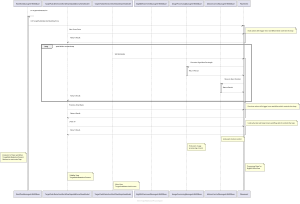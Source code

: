 @startuml TargetPadsDetectionProcess
scale 300 width
skinparam padding 10
skinparam nodesep 60
!define DARKBLUE #0000A0
!define DARKGREEN #008000
!define DARKORANGE #FF8C00
!define DARKRED #FF0000

participant WorkflowManagerHR600Base
participant TargetPadsDetectionWorkflowStepAdditionalViewModel
participant TargetPadsDetectionWorkflowStepViewModel
participant BigBGAPlacementManagerHR600Base
participant ImageProcessingManagerHR600Base
participant MotionControlManagerHR600Base

WorkflowManagerHR600Base --> WorkflowManagerHR600Base : toTargetPadsDetection\n
activate WorkflowManagerHR600Base
WorkflowManagerHR600Base --> Placement : Init TargetPadsDetectionStateMachine\n
activate Placement
TargetPadsDetectionWorkflowStepAdditionalViewModel --> Placement : Next InnerState\n
activate Placement
  note right
  Next action will trigger inner workflow which controls the loop
  end note
Placement --> TargetPadsDetectionWorkflowStepAdditionalViewModel : Return Result\n
deactivate Placement
loop until all four corners done
  TargetPadsDetectionWorkflowStepViewModel --> Placement : Set Rectangle\n
  activate Placement
  Placement --> ImageProcessingManagerHR600Base : Excecute Algorithm Rectangle\n
  activate ImageProcessingManagerHR600Base
  ImageProcessingManagerHR600Base --> Placement : Return Result\n
  deactivate ImageProcessingManagerHR600Base
  Placement --> MotionControlManagerHR600Base : Move to Next Position\n
  activate MotionControlManagerHR600Base
  MotionControlManagerHR600Base --> Placement : Return Result\n
  deactivate MotionControlManagerHR600Base
  Placement --> TargetPadsDetectionWorkflowStepAdditionalViewModel : Return Result\n
end loop
deactivate Placement
TargetPadsDetectionWorkflowStepAdditionalViewModel --> Placement : Previous InnerState\n
activate Placement
  note right
  Previous action will trigger inner workflow which controls the loop
  end note
Placement --> TargetPadsDetectionWorkflowStepAdditionalViewModel : Return Result\n
deactivate Placement
TargetPadsDetectionWorkflowStepAdditionalViewModel --> Placement : Undo all\n
activate Placement
  note right
  Undo all action will reset inner workflow which controls the loop
  end note
Placement --> TargetPadsDetectionWorkflowStepAdditionalViewModel : Return Result\n
deactivate Placement

note right of MotionControlManagerHR600Base 
  End point motion control
end note

note right of ImageProcessingManagerHR600Base 
  End point image 
  processing control
end note

note left of WorkflowManagerHR600Base 
  End point of main workflow 
  TargetPadsDetectionProcess
  Returns to next main Step
end note

note right of Placement 
  Processing Base for 
  BigBGA Workflow
end note

note right of TargetPadsDetectionWorkflowStepAdditionalViewModel 
  SideBar View
  TargetPadsDetectionProcess
end note

note right of TargetPadsDetectionWorkflowStepViewModel 
  Main View
  TargetPadsDetectionProcess
end note

footer == End of TargetPadsDetectionProcess Diagram ==

@enduml